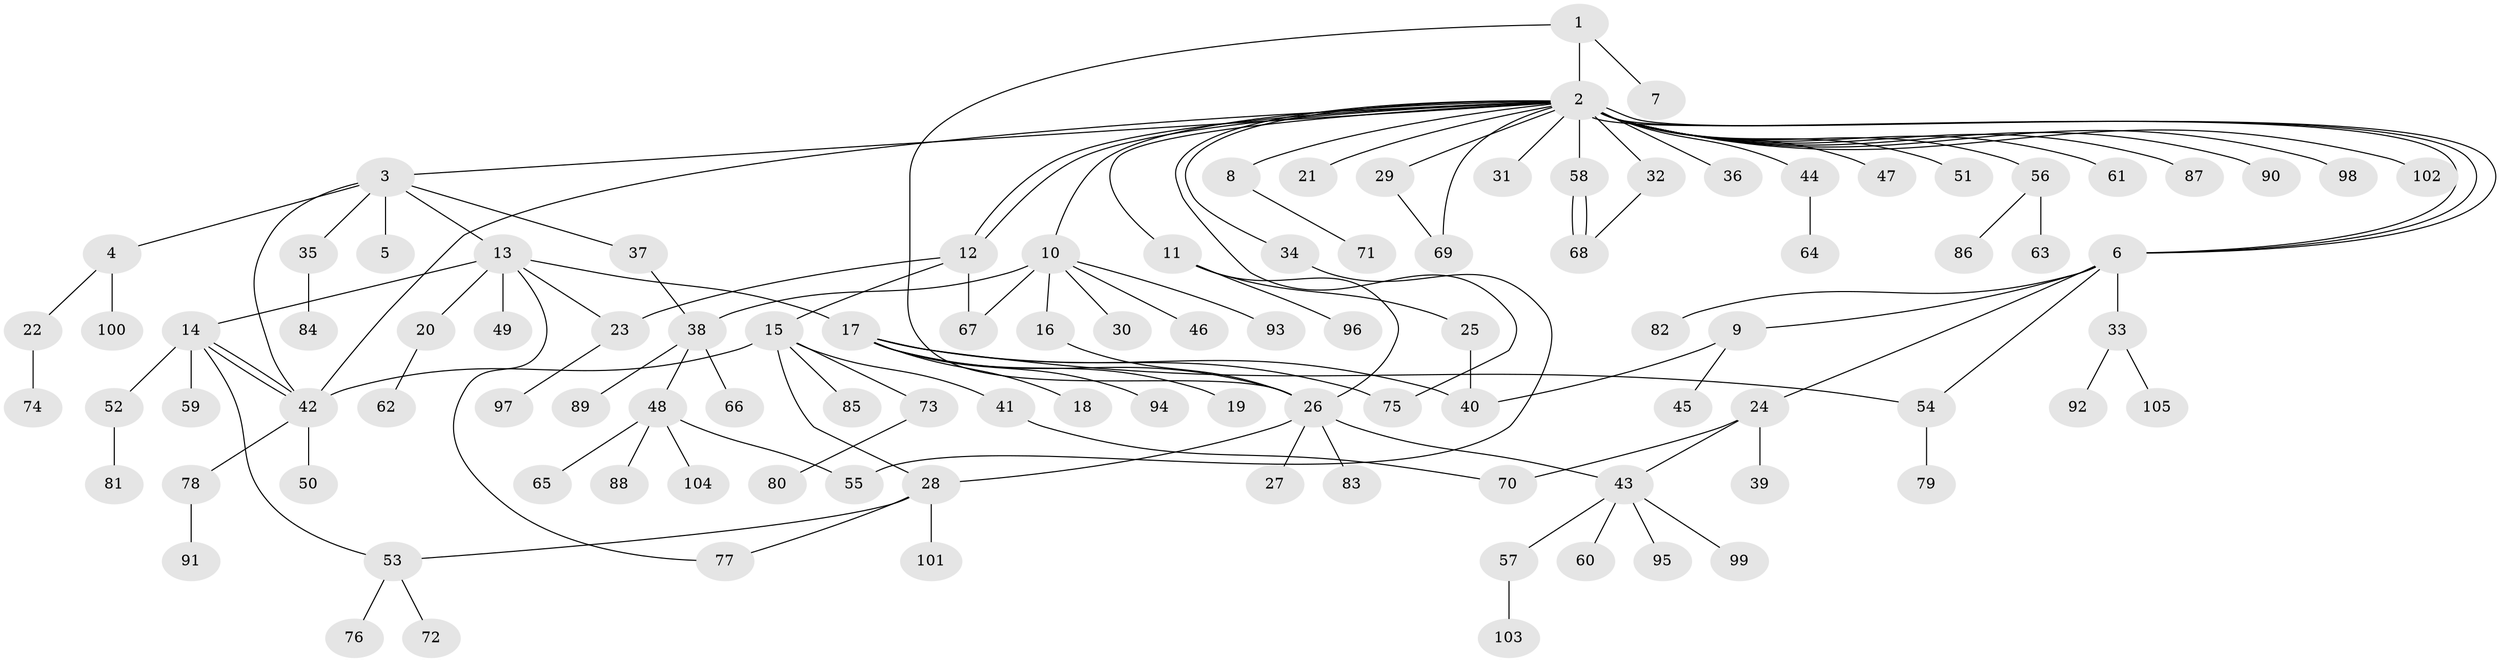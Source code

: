 // Generated by graph-tools (version 1.1) at 2025/26/03/09/25 03:26:00]
// undirected, 105 vertices, 130 edges
graph export_dot {
graph [start="1"]
  node [color=gray90,style=filled];
  1;
  2;
  3;
  4;
  5;
  6;
  7;
  8;
  9;
  10;
  11;
  12;
  13;
  14;
  15;
  16;
  17;
  18;
  19;
  20;
  21;
  22;
  23;
  24;
  25;
  26;
  27;
  28;
  29;
  30;
  31;
  32;
  33;
  34;
  35;
  36;
  37;
  38;
  39;
  40;
  41;
  42;
  43;
  44;
  45;
  46;
  47;
  48;
  49;
  50;
  51;
  52;
  53;
  54;
  55;
  56;
  57;
  58;
  59;
  60;
  61;
  62;
  63;
  64;
  65;
  66;
  67;
  68;
  69;
  70;
  71;
  72;
  73;
  74;
  75;
  76;
  77;
  78;
  79;
  80;
  81;
  82;
  83;
  84;
  85;
  86;
  87;
  88;
  89;
  90;
  91;
  92;
  93;
  94;
  95;
  96;
  97;
  98;
  99;
  100;
  101;
  102;
  103;
  104;
  105;
  1 -- 2;
  1 -- 7;
  1 -- 26;
  2 -- 3;
  2 -- 6;
  2 -- 6;
  2 -- 6;
  2 -- 8;
  2 -- 10;
  2 -- 11;
  2 -- 12;
  2 -- 12;
  2 -- 21;
  2 -- 29;
  2 -- 31;
  2 -- 32;
  2 -- 34;
  2 -- 36;
  2 -- 42;
  2 -- 44;
  2 -- 47;
  2 -- 51;
  2 -- 56;
  2 -- 58;
  2 -- 61;
  2 -- 69;
  2 -- 75;
  2 -- 87;
  2 -- 90;
  2 -- 98;
  2 -- 102;
  3 -- 4;
  3 -- 5;
  3 -- 13;
  3 -- 35;
  3 -- 37;
  3 -- 42;
  4 -- 22;
  4 -- 100;
  6 -- 9;
  6 -- 24;
  6 -- 33;
  6 -- 54;
  6 -- 82;
  8 -- 71;
  9 -- 40;
  9 -- 45;
  10 -- 16;
  10 -- 30;
  10 -- 38;
  10 -- 46;
  10 -- 67;
  10 -- 93;
  11 -- 25;
  11 -- 26;
  11 -- 96;
  12 -- 15;
  12 -- 23;
  12 -- 67;
  13 -- 14;
  13 -- 17;
  13 -- 20;
  13 -- 23;
  13 -- 49;
  13 -- 77;
  14 -- 42;
  14 -- 42;
  14 -- 52;
  14 -- 53;
  14 -- 59;
  15 -- 28;
  15 -- 41;
  15 -- 42;
  15 -- 73;
  15 -- 85;
  16 -- 26;
  17 -- 18;
  17 -- 19;
  17 -- 26;
  17 -- 40;
  17 -- 54;
  17 -- 75;
  17 -- 94;
  20 -- 62;
  22 -- 74;
  23 -- 97;
  24 -- 39;
  24 -- 43;
  24 -- 70;
  25 -- 40;
  26 -- 27;
  26 -- 28;
  26 -- 43;
  26 -- 83;
  28 -- 53;
  28 -- 77;
  28 -- 101;
  29 -- 69;
  32 -- 68;
  33 -- 92;
  33 -- 105;
  34 -- 55;
  35 -- 84;
  37 -- 38;
  38 -- 48;
  38 -- 66;
  38 -- 89;
  41 -- 70;
  42 -- 50;
  42 -- 78;
  43 -- 57;
  43 -- 60;
  43 -- 95;
  43 -- 99;
  44 -- 64;
  48 -- 55;
  48 -- 65;
  48 -- 88;
  48 -- 104;
  52 -- 81;
  53 -- 72;
  53 -- 76;
  54 -- 79;
  56 -- 63;
  56 -- 86;
  57 -- 103;
  58 -- 68;
  58 -- 68;
  73 -- 80;
  78 -- 91;
}
